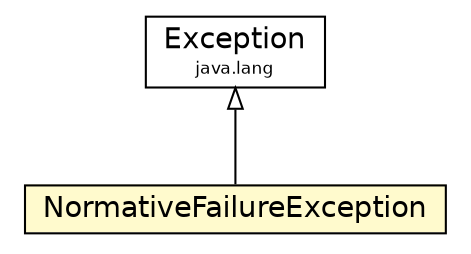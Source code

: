 #!/usr/local/bin/dot
#
# Class diagram 
# Generated by UMLGraph version R5_6_6-1-g9240c4 (http://www.umlgraph.org/)
#

digraph G {
	edge [fontname="Helvetica",fontsize=10,labelfontname="Helvetica",labelfontsize=10];
	node [fontname="Helvetica",fontsize=10,shape=plaintext];
	nodesep=0.25;
	ranksep=0.5;
	// npl.NormativeFailureException
	c7403 [label=<<table title="npl.NormativeFailureException" border="0" cellborder="1" cellspacing="0" cellpadding="2" port="p" bgcolor="lemonChiffon" href="./NormativeFailureException.html">
		<tr><td><table border="0" cellspacing="0" cellpadding="1">
<tr><td align="center" balign="center"> NormativeFailureException </td></tr>
		</table></td></tr>
		</table>>, URL="./NormativeFailureException.html", fontname="Helvetica", fontcolor="black", fontsize=14.0];
	//npl.NormativeFailureException extends java.lang.Exception
	c7443:p -> c7403:p [dir=back,arrowtail=empty];
	// java.lang.Exception
	c7443 [label=<<table title="java.lang.Exception" border="0" cellborder="1" cellspacing="0" cellpadding="2" port="p" href="http://java.sun.com/j2se/1.4.2/docs/api/java/lang/Exception.html">
		<tr><td><table border="0" cellspacing="0" cellpadding="1">
<tr><td align="center" balign="center"> Exception </td></tr>
<tr><td align="center" balign="center"><font point-size="8.0"> java.lang </font></td></tr>
		</table></td></tr>
		</table>>, URL="http://java.sun.com/j2se/1.4.2/docs/api/java/lang/Exception.html", fontname="Helvetica", fontcolor="black", fontsize=14.0];
}

